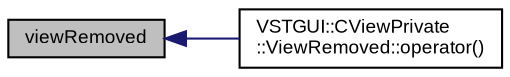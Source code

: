 digraph "viewRemoved"
{
  bgcolor="transparent";
  edge [fontname="Arial",fontsize="9",labelfontname="Arial",labelfontsize="9"];
  node [fontname="Arial",fontsize="9",shape=record];
  rankdir="LR";
  Node1 [label="viewRemoved",height=0.2,width=0.4,color="black", fillcolor="grey75", style="filled" fontcolor="black"];
  Node1 -> Node2 [dir="back",color="midnightblue",fontsize="9",style="solid",fontname="Arial"];
  Node2 [label="VSTGUI::CViewPrivate\l::ViewRemoved::operator()",height=0.2,width=0.4,color="black",URL="$struct_v_s_t_g_u_i_1_1_c_view_private_1_1_view_removed.html#ac89881bc32608e116258fcfe8bd16e34"];
}
